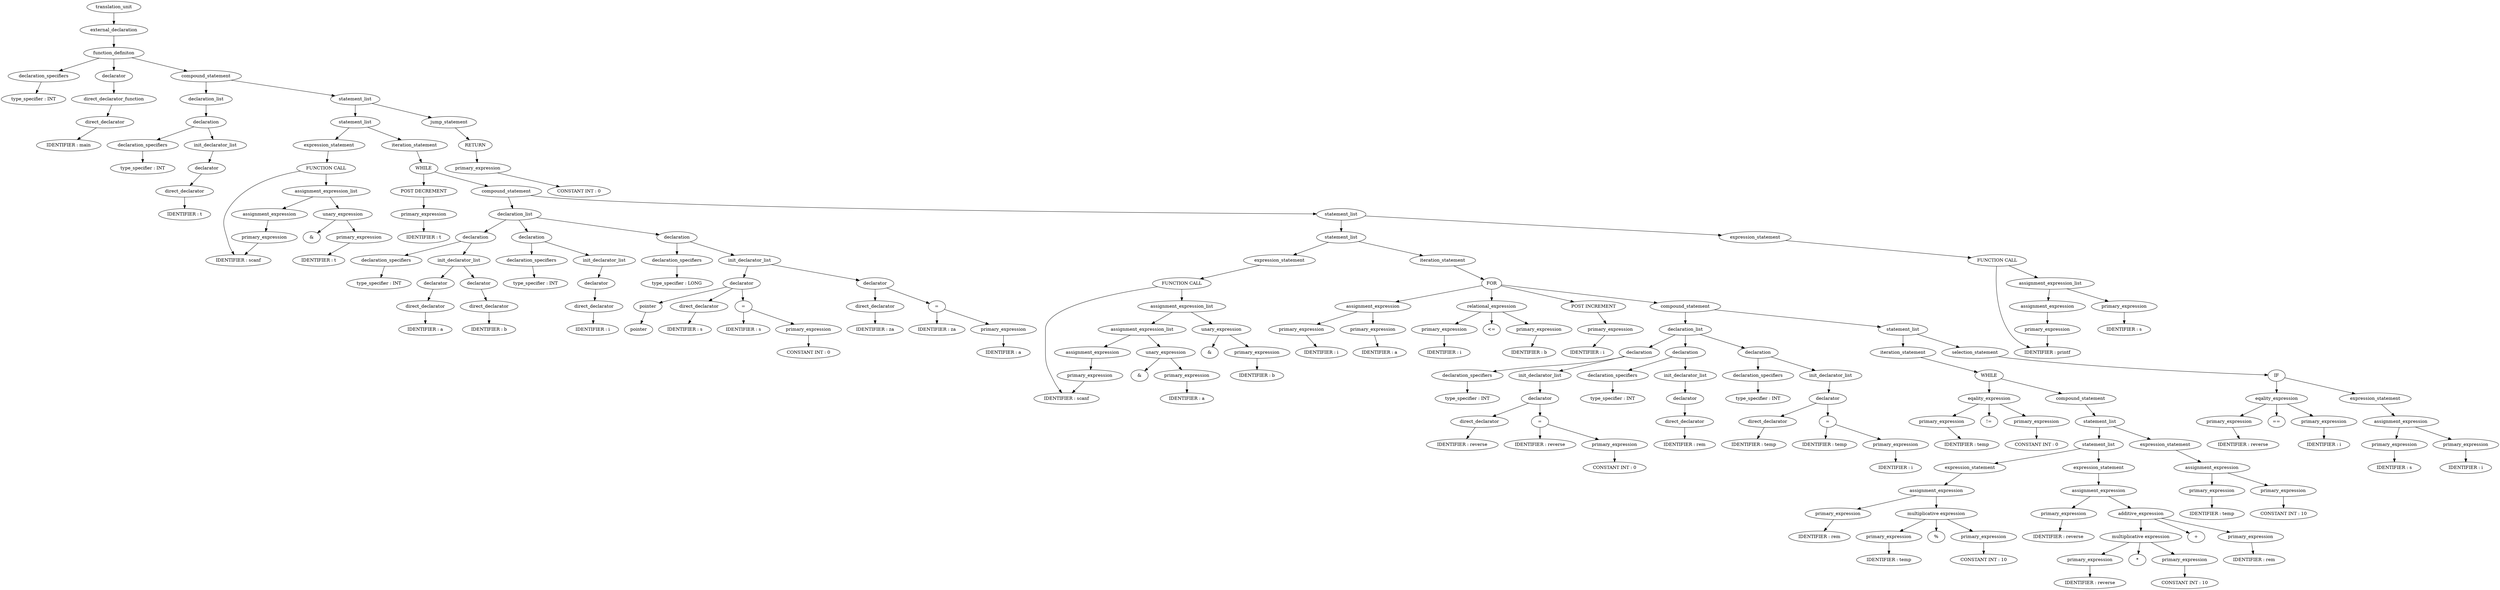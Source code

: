 digraph G {
	ordering=out
	0 [label="translation_unit"];
	0 -> 210;
	210 [label="external_declaration"];
	210 -> 7;
	7 [label="function_definiton"];
	7 -> 3;
	7 -> 6;
	7 -> 209;
	3 [label="declaration_specifiers"];
	3 -> 1;
	1 [label="type_specifier : INT"];
	6 [label="declarator"];
	6 -> 5;
	5 [label="direct_declarator_function"];
	5 -> 4;
	4 [label="direct_declarator"];
	4 -> 2;
	2 [label="IDENTIFIER : main"];
	209 [label="compound_statement"];
	209 -> 15;
	209 -> 208;
	15 [label="declaration_list"];
	15 -> 14;
	14 [label="declaration"];
	14 -> 10;
	14 -> 13;
	10 [label="declaration_specifiers"];
	10 -> 8;
	8 [label="type_specifier : INT"];
	13 [label="init_declarator_list"];
	13 -> 12;
	12 [label="declarator"];
	12 -> 11;
	11 [label="direct_declarator"];
	11 -> 9;
	9 [label="IDENTIFIER : t"];
	208 [label="statement_list"];
	208 -> 203;
	208 -> 207;
	203 [label="statement_list"];
	203 -> 25;
	203 -> 202;
	25 [label="expression_statement"];
	25 -> 24;
	24 [label="FUNCTION CALL"];
	24 -> 16;
	24 -> 23;
	16 [label="IDENTIFIER : scanf"];
	23 [label="assignment_expression_list"];
	23 -> 18;
	23 -> 22;
	18 [label="assignment_expression"];
	18 -> 17;
	17 [label="primary_expression"];
	17 -> 16;
	22 [label="unary_expression"];
	22 -> 19;
	22 -> 21;
	19 [label="&"];
	21 [label="primary_expression"];
	21 -> 20;
	20 [label="IDENTIFIER : t"];
	202 [label="iteration_statement"];
	202 -> 201;
	201 [label="WHILE"];
	201 -> 28;
	201 -> 200;
	28 [label="POST DECREMENT"];
	28 -> 27;
	27 [label="primary_expression"];
	27 -> 26;
	26 [label="IDENTIFIER : t"];
	200 [label="compound_statement"];
	200 -> 39;
	200 -> 199;
	39 [label="declaration_list"];
	39 -> 38;
	39 -> 46;
	39 -> 66;
	38 [label="declaration"];
	38 -> 31;
	38 -> 34;
	31 [label="declaration_specifiers"];
	31 -> 29;
	29 [label="type_specifier : INT"];
	34 [label="init_declarator_list"];
	34 -> 33;
	34 -> 37;
	33 [label="declarator"];
	33 -> 32;
	32 [label="direct_declarator"];
	32 -> 30;
	30 [label="IDENTIFIER : a"];
	37 [label="declarator"];
	37 -> 36;
	36 [label="direct_declarator"];
	36 -> 35;
	35 [label="IDENTIFIER : b"];
	46 [label="declaration"];
	46 -> 42;
	46 -> 45;
	42 [label="declaration_specifiers"];
	42 -> 40;
	40 [label="type_specifier : INT"];
	45 [label="init_declarator_list"];
	45 -> 44;
	44 [label="declarator"];
	44 -> 43;
	43 [label="direct_declarator"];
	43 -> 41;
	41 [label="IDENTIFIER : i"];
	66 [label="declaration"];
	66 -> 48;
	66 -> 58;
	48 [label="declaration_specifiers"];
	48 -> 47;
	47 [label="type_specifier : LONG"];
	58 [label="init_declarator_list"];
	58 -> 53;
	58 -> 61;
	53 [label="declarator"];
	53 -> 51;
	53 -> 52;
	53 -> 57;
	51 [label="pointer"];
	51 -> 50;
	50 [label="pointer"];
	52 [label="direct_declarator"];
	52 -> 49;
	49 [label="IDENTIFIER : s"];
	57 [label="="];
	57 -> 56;
	57 -> 55;
	56 [label="IDENTIFIER : s"];
	55 [label="primary_expression"];
	55 -> 54;
	54 [label="CONSTANT INT : 0"];
	61 [label="declarator"];
	61 -> 60;
	61 -> 65;
	60 [label="direct_declarator"];
	60 -> 59;
	59 [label="IDENTIFIER : za"];
	65 [label="="];
	65 -> 64;
	65 -> 63;
	64 [label="IDENTIFIER : za"];
	63 [label="primary_expression"];
	63 -> 62;
	62 [label="IDENTIFIER : a"];
	199 [label="statement_list"];
	199 -> 190;
	199 -> 198;
	190 [label="statement_list"];
	190 -> 81;
	190 -> 189;
	81 [label="expression_statement"];
	81 -> 80;
	80 [label="FUNCTION CALL"];
	80 -> 67;
	80 -> 79;
	67 [label="IDENTIFIER : scanf"];
	79 [label="assignment_expression_list"];
	79 -> 74;
	79 -> 78;
	74 [label="assignment_expression_list"];
	74 -> 69;
	74 -> 73;
	69 [label="assignment_expression"];
	69 -> 68;
	68 [label="primary_expression"];
	68 -> 67;
	73 [label="unary_expression"];
	73 -> 70;
	73 -> 72;
	70 [label="&"];
	72 [label="primary_expression"];
	72 -> 71;
	71 [label="IDENTIFIER : a"];
	78 [label="unary_expression"];
	78 -> 75;
	78 -> 77;
	75 [label="&"];
	77 [label="primary_expression"];
	77 -> 76;
	76 [label="IDENTIFIER : b"];
	189 [label="iteration_statement"];
	189 -> 188;
	188 [label="FOR"];
	188 -> 87;
	188 -> 92;
	188 -> 96;
	188 -> 187;
	87 [label="assignment_expression"];
	87 -> 83;
	87 -> 86;
	83 [label="primary_expression"];
	83 -> 82;
	82 [label="IDENTIFIER : i"];
	86 [label="primary_expression"];
	86 -> 85;
	85 [label="IDENTIFIER : a"];
	92 [label="relational_expression"];
	92 -> 89;
	92 -> 93;
	92 -> 91;
	89 [label="primary_expression"];
	89 -> 88;
	88 [label="IDENTIFIER : i"];
	93 [label="<="];
	91 [label="primary_expression"];
	91 -> 90;
	90 [label="IDENTIFIER : b"];
	96 [label="POST INCREMENT"];
	96 -> 95;
	95 [label="primary_expression"];
	95 -> 94;
	94 [label="IDENTIFIER : i"];
	187 [label="compound_statement"];
	187 -> 108;
	187 -> 186;
	108 [label="declaration_list"];
	108 -> 107;
	108 -> 115;
	108 -> 126;
	107 [label="declaration"];
	107 -> 99;
	107 -> 106;
	99 [label="declaration_specifiers"];
	99 -> 97;
	97 [label="type_specifier : INT"];
	106 [label="init_declarator_list"];
	106 -> 101;
	101 [label="declarator"];
	101 -> 100;
	101 -> 105;
	100 [label="direct_declarator"];
	100 -> 98;
	98 [label="IDENTIFIER : reverse"];
	105 [label="="];
	105 -> 104;
	105 -> 103;
	104 [label="IDENTIFIER : reverse"];
	103 [label="primary_expression"];
	103 -> 102;
	102 [label="CONSTANT INT : 0"];
	115 [label="declaration"];
	115 -> 111;
	115 -> 114;
	111 [label="declaration_specifiers"];
	111 -> 109;
	109 [label="type_specifier : INT"];
	114 [label="init_declarator_list"];
	114 -> 113;
	113 [label="declarator"];
	113 -> 112;
	112 [label="direct_declarator"];
	112 -> 110;
	110 [label="IDENTIFIER : rem"];
	126 [label="declaration"];
	126 -> 118;
	126 -> 125;
	118 [label="declaration_specifiers"];
	118 -> 116;
	116 [label="type_specifier : INT"];
	125 [label="init_declarator_list"];
	125 -> 120;
	120 [label="declarator"];
	120 -> 119;
	120 -> 124;
	119 [label="direct_declarator"];
	119 -> 117;
	117 [label="IDENTIFIER : temp"];
	124 [label="="];
	124 -> 123;
	124 -> 122;
	123 [label="IDENTIFIER : temp"];
	122 [label="primary_expression"];
	122 -> 121;
	121 [label="IDENTIFIER : i"];
	186 [label="statement_list"];
	186 -> 170;
	186 -> 185;
	170 [label="iteration_statement"];
	170 -> 169;
	169 [label="WHILE"];
	169 -> 131;
	169 -> 168;
	131 [label="eqality_expression"];
	131 -> 128;
	131 -> 132;
	131 -> 130;
	128 [label="primary_expression"];
	128 -> 127;
	127 [label="IDENTIFIER : temp"];
	132 [label="!="];
	130 [label="primary_expression"];
	130 -> 129;
	129 [label="CONSTANT INT : 0"];
	168 [label="compound_statement"];
	168 -> 167;
	167 [label="statement_list"];
	167 -> 159;
	167 -> 166;
	159 [label="statement_list"];
	159 -> 143;
	159 -> 158;
	143 [label="expression_statement"];
	143 -> 142;
	142 [label="assignment_expression"];
	142 -> 134;
	142 -> 140;
	134 [label="primary_expression"];
	134 -> 133;
	133 [label="IDENTIFIER : rem"];
	140 [label="multiplicative expression"];
	140 -> 137;
	140 -> 141;
	140 -> 139;
	137 [label="primary_expression"];
	137 -> 136;
	136 [label="IDENTIFIER : temp"];
	141 [label="%"];
	139 [label="primary_expression"];
	139 -> 138;
	138 [label="CONSTANT INT : 10"];
	158 [label="expression_statement"];
	158 -> 157;
	157 [label="assignment_expression"];
	157 -> 145;
	157 -> 155;
	145 [label="primary_expression"];
	145 -> 144;
	144 [label="IDENTIFIER : reverse"];
	155 [label="additive_expression"];
	155 -> 151;
	155 -> 156;
	155 -> 154;
	151 [label="multiplicative expression"];
	151 -> 148;
	151 -> 152;
	151 -> 150;
	148 [label="primary_expression"];
	148 -> 147;
	147 [label="IDENTIFIER : reverse"];
	152 [label="*"];
	150 [label="primary_expression"];
	150 -> 149;
	149 [label="CONSTANT INT : 10"];
	156 [label="+"];
	154 [label="primary_expression"];
	154 -> 153;
	153 [label="IDENTIFIER : rem"];
	166 [label="expression_statement"];
	166 -> 165;
	165 [label="assignment_expression"];
	165 -> 161;
	165 -> 164;
	161 [label="primary_expression"];
	161 -> 160;
	160 [label="IDENTIFIER : temp"];
	164 [label="primary_expression"];
	164 -> 163;
	163 [label="CONSTANT INT : 10"];
	185 [label="selection_statement"];
	185 -> 184;
	184 [label="IF"];
	184 -> 175;
	184 -> 183;
	175 [label="eqality_expression"];
	175 -> 172;
	175 -> 176;
	175 -> 174;
	172 [label="primary_expression"];
	172 -> 171;
	171 [label="IDENTIFIER : reverse"];
	176 [label="=="];
	174 [label="primary_expression"];
	174 -> 173;
	173 [label="IDENTIFIER : i"];
	183 [label="expression_statement"];
	183 -> 182;
	182 [label="assignment_expression"];
	182 -> 178;
	182 -> 181;
	178 [label="primary_expression"];
	178 -> 177;
	177 [label="IDENTIFIER : s"];
	181 [label="primary_expression"];
	181 -> 180;
	180 [label="IDENTIFIER : i"];
	198 [label="expression_statement"];
	198 -> 197;
	197 [label="FUNCTION CALL"];
	197 -> 191;
	197 -> 196;
	191 [label="IDENTIFIER : printf"];
	196 [label="assignment_expression_list"];
	196 -> 193;
	196 -> 195;
	193 [label="assignment_expression"];
	193 -> 192;
	192 [label="primary_expression"];
	192 -> 191;
	195 [label="primary_expression"];
	195 -> 194;
	194 [label="IDENTIFIER : s"];
	207 [label="jump_statement"];
	207 -> 206;
	206 [label="RETURN"];
	206 -> 205;
	205 [label="primary_expression"];
	205 -> 204;
	204 [label="CONSTANT INT : 0"];
}
